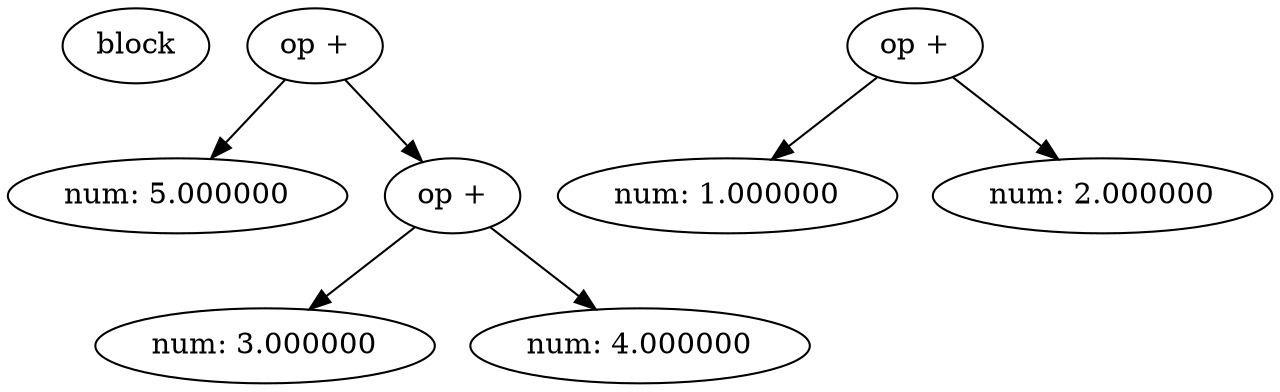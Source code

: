 digraph G {
0[label="block"];
1[label="num: 5.000000"];
2[label="op +"];
3[label="num: 1.000000"];
4[label="op +"];
5[label="num: 2.000000"];
6[label="num: 3.000000"];
7[label="op +"];
8[label="num: 4.000000"];
2->1 ;
2->7 ;
4->3 ;
4->5 ;
7->6 ;
7->8 ;
}
